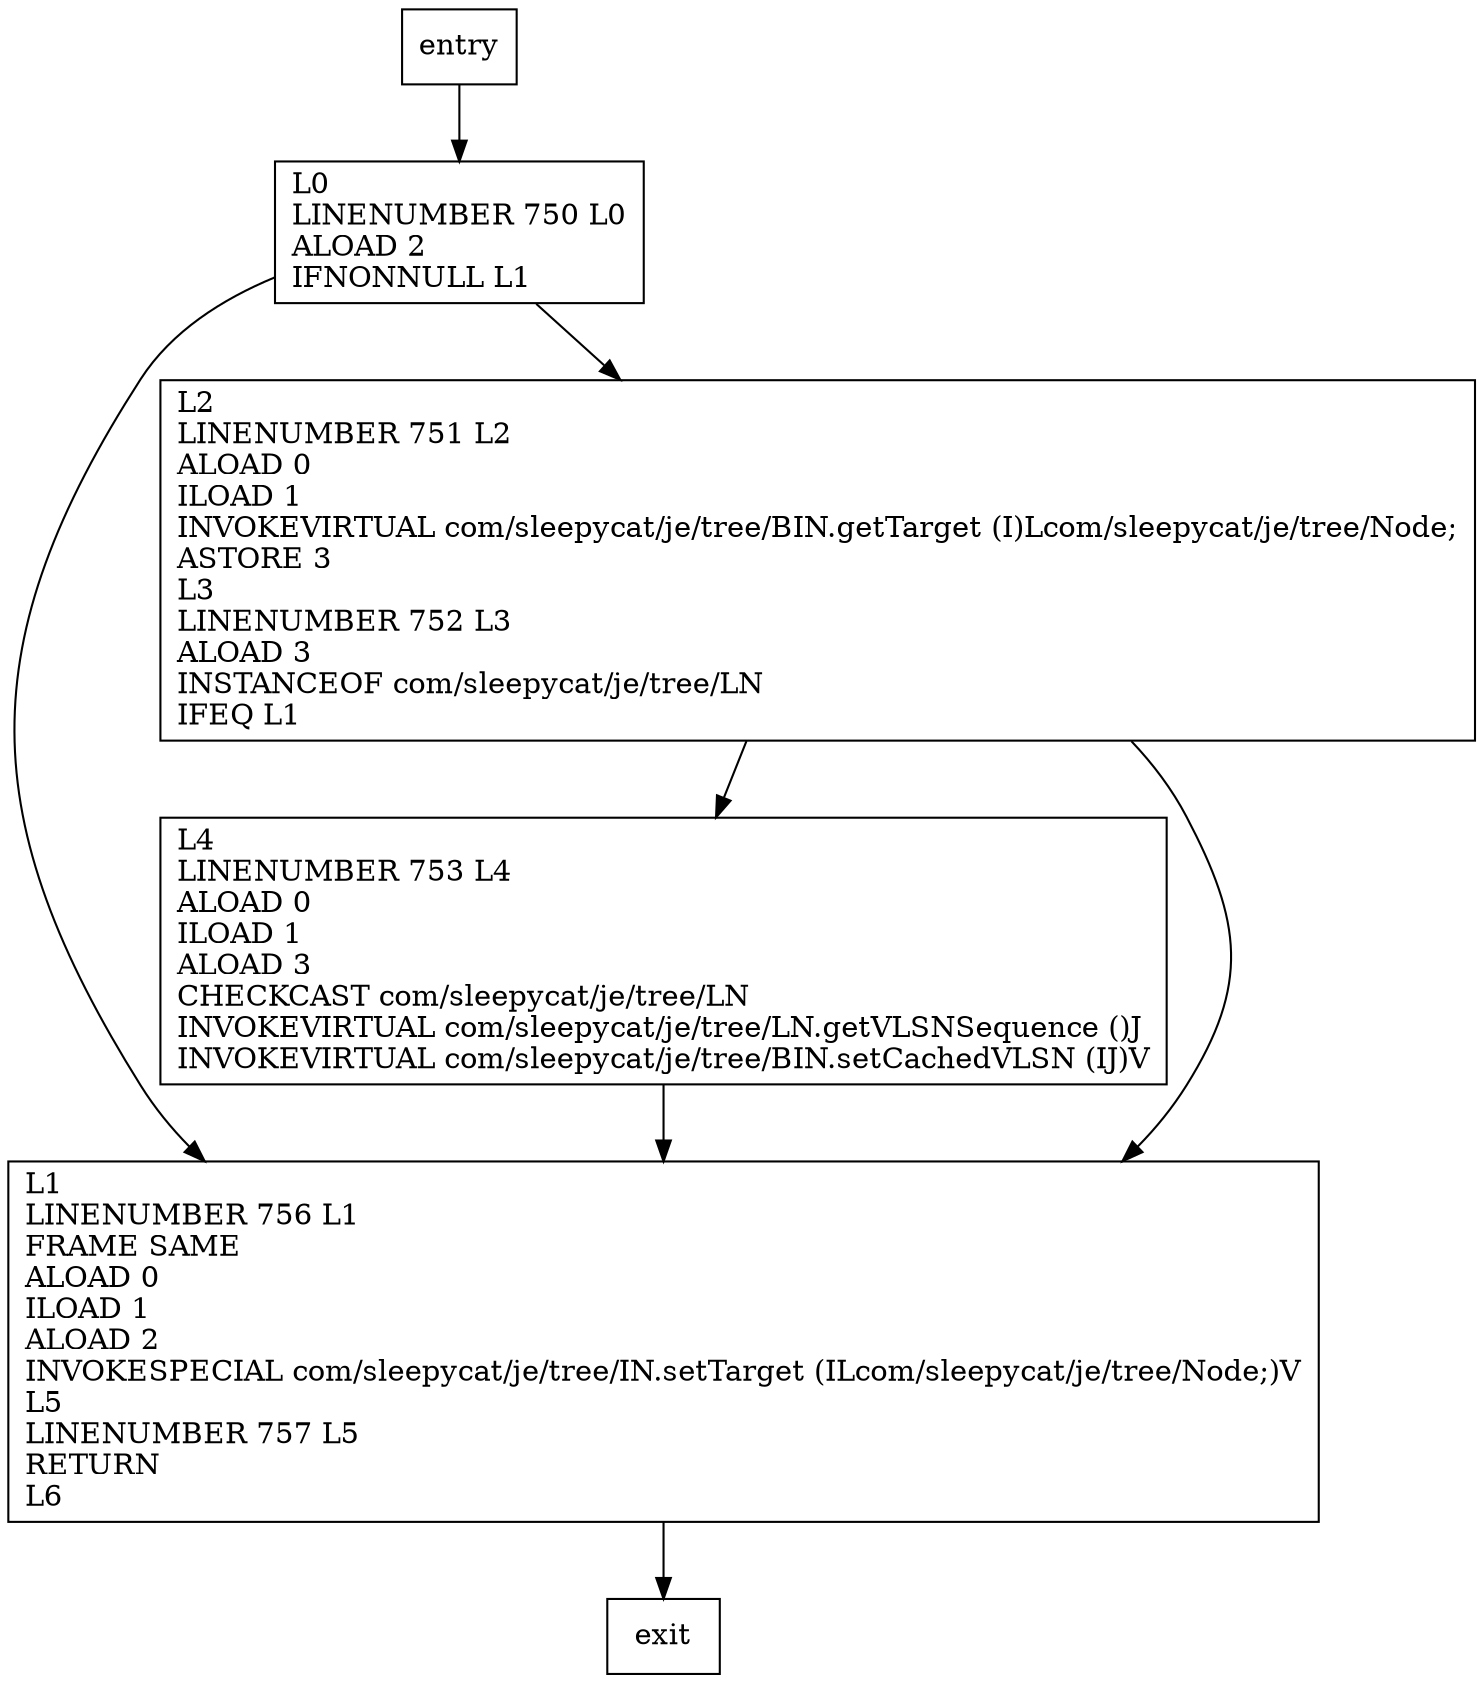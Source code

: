 digraph setTarget {
node [shape=record];
1843564477 [label="L4\lLINENUMBER 753 L4\lALOAD 0\lILOAD 1\lALOAD 3\lCHECKCAST com/sleepycat/je/tree/LN\lINVOKEVIRTUAL com/sleepycat/je/tree/LN.getVLSNSequence ()J\lINVOKEVIRTUAL com/sleepycat/je/tree/BIN.setCachedVLSN (IJ)V\l"];
526319521 [label="L0\lLINENUMBER 750 L0\lALOAD 2\lIFNONNULL L1\l"];
255636044 [label="L1\lLINENUMBER 756 L1\lFRAME SAME\lALOAD 0\lILOAD 1\lALOAD 2\lINVOKESPECIAL com/sleepycat/je/tree/IN.setTarget (ILcom/sleepycat/je/tree/Node;)V\lL5\lLINENUMBER 757 L5\lRETURN\lL6\l"];
660035080 [label="L2\lLINENUMBER 751 L2\lALOAD 0\lILOAD 1\lINVOKEVIRTUAL com/sleepycat/je/tree/BIN.getTarget (I)Lcom/sleepycat/je/tree/Node;\lASTORE 3\lL3\lLINENUMBER 752 L3\lALOAD 3\lINSTANCEOF com/sleepycat/je/tree/LN\lIFEQ L1\l"];
entry;
exit;
entry -> 526319521
1843564477 -> 255636044
526319521 -> 255636044
526319521 -> 660035080
255636044 -> exit
660035080 -> 1843564477
660035080 -> 255636044
}
